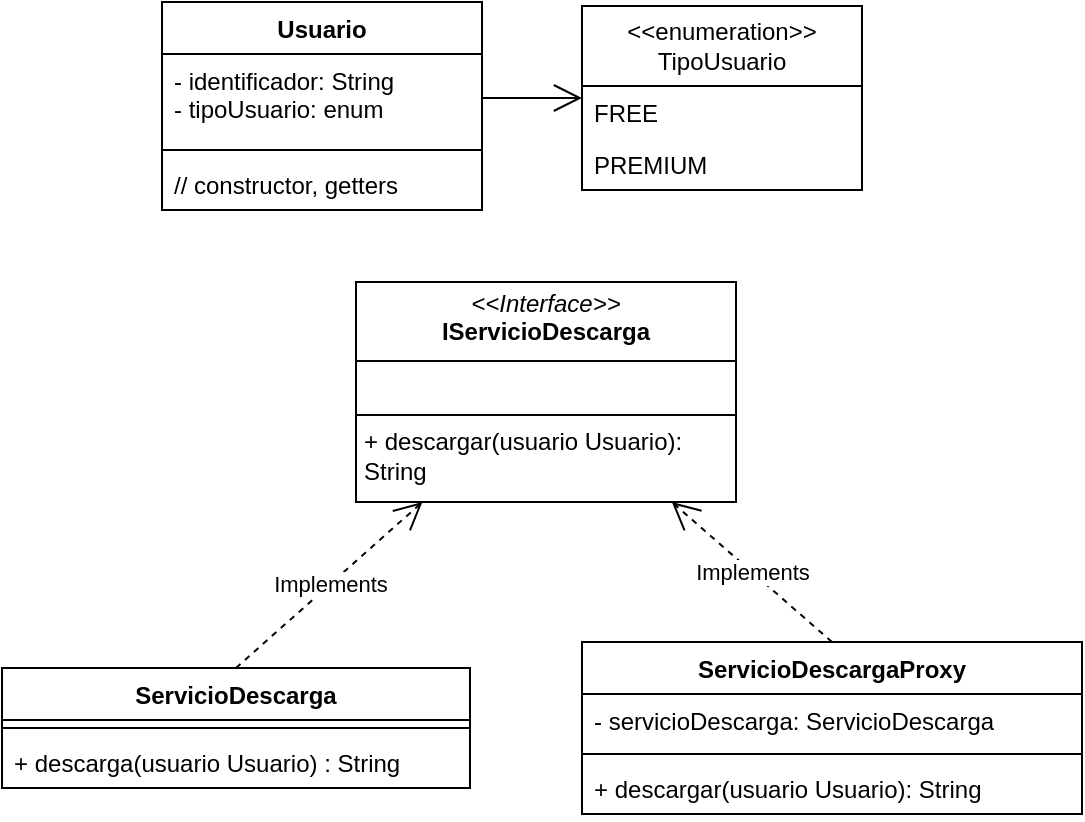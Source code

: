 <mxfile version="24.7.5">
  <diagram name="Página-1" id="mofru7ETSwcbLjZViEnd">
    <mxGraphModel dx="993" dy="920" grid="1" gridSize="10" guides="1" tooltips="1" connect="1" arrows="1" fold="1" page="1" pageScale="1" pageWidth="827" pageHeight="1169" background="#ffffff" math="0" shadow="0">
      <root>
        <mxCell id="0" />
        <mxCell id="1" parent="0" />
        <mxCell id="51D3cyZPrRqNIOC3CWYX-1" value="&lt;p style=&quot;margin:0px;margin-top:4px;text-align:center;&quot;&gt;&lt;i&gt;&amp;lt;&amp;lt;Interface&amp;gt;&amp;gt;&lt;/i&gt;&lt;br&gt;&lt;b&gt;IServicioDescarga&lt;/b&gt;&lt;/p&gt;&lt;hr size=&quot;1&quot; style=&quot;border-style:solid;&quot;&gt;&lt;p style=&quot;margin:0px;margin-left:4px;&quot;&gt;&lt;br&gt;&lt;/p&gt;&lt;hr size=&quot;1&quot; style=&quot;border-style:solid;&quot;&gt;&lt;p style=&quot;margin:0px;margin-left:4px;&quot;&gt;+ descargar(usuario Usuario): String&lt;/p&gt;" style="verticalAlign=top;align=left;overflow=fill;html=1;whiteSpace=wrap;" vertex="1" parent="1">
          <mxGeometry x="237" y="160" width="190" height="110" as="geometry" />
        </mxCell>
        <mxCell id="51D3cyZPrRqNIOC3CWYX-2" value="ServicioDescarga" style="swimlane;fontStyle=1;align=center;verticalAlign=top;childLayout=stackLayout;horizontal=1;startSize=26;horizontalStack=0;resizeParent=1;resizeParentMax=0;resizeLast=0;collapsible=1;marginBottom=0;whiteSpace=wrap;html=1;" vertex="1" parent="1">
          <mxGeometry x="60" y="353" width="234" height="60" as="geometry" />
        </mxCell>
        <mxCell id="51D3cyZPrRqNIOC3CWYX-4" value="" style="line;strokeWidth=1;fillColor=none;align=left;verticalAlign=middle;spacingTop=-1;spacingLeft=3;spacingRight=3;rotatable=0;labelPosition=right;points=[];portConstraint=eastwest;strokeColor=inherit;" vertex="1" parent="51D3cyZPrRqNIOC3CWYX-2">
          <mxGeometry y="26" width="234" height="8" as="geometry" />
        </mxCell>
        <mxCell id="51D3cyZPrRqNIOC3CWYX-5" value="+ descarga(usuario Usuario) : String" style="text;strokeColor=none;fillColor=none;align=left;verticalAlign=top;spacingLeft=4;spacingRight=4;overflow=hidden;rotatable=0;points=[[0,0.5],[1,0.5]];portConstraint=eastwest;whiteSpace=wrap;html=1;" vertex="1" parent="51D3cyZPrRqNIOC3CWYX-2">
          <mxGeometry y="34" width="234" height="26" as="geometry" />
        </mxCell>
        <mxCell id="51D3cyZPrRqNIOC3CWYX-9" value="ServicioDescargaProxy" style="swimlane;fontStyle=1;align=center;verticalAlign=top;childLayout=stackLayout;horizontal=1;startSize=26;horizontalStack=0;resizeParent=1;resizeParentMax=0;resizeLast=0;collapsible=1;marginBottom=0;whiteSpace=wrap;html=1;" vertex="1" parent="1">
          <mxGeometry x="350" y="340" width="250" height="86" as="geometry" />
        </mxCell>
        <mxCell id="51D3cyZPrRqNIOC3CWYX-10" value="- servicioDescarga: ServicioDescarga" style="text;strokeColor=none;fillColor=none;align=left;verticalAlign=top;spacingLeft=4;spacingRight=4;overflow=hidden;rotatable=0;points=[[0,0.5],[1,0.5]];portConstraint=eastwest;whiteSpace=wrap;html=1;" vertex="1" parent="51D3cyZPrRqNIOC3CWYX-9">
          <mxGeometry y="26" width="250" height="26" as="geometry" />
        </mxCell>
        <mxCell id="51D3cyZPrRqNIOC3CWYX-11" value="" style="line;strokeWidth=1;fillColor=none;align=left;verticalAlign=middle;spacingTop=-1;spacingLeft=3;spacingRight=3;rotatable=0;labelPosition=right;points=[];portConstraint=eastwest;strokeColor=inherit;" vertex="1" parent="51D3cyZPrRqNIOC3CWYX-9">
          <mxGeometry y="52" width="250" height="8" as="geometry" />
        </mxCell>
        <mxCell id="51D3cyZPrRqNIOC3CWYX-12" value="+ descargar(usuario Usuario): String" style="text;strokeColor=none;fillColor=none;align=left;verticalAlign=top;spacingLeft=4;spacingRight=4;overflow=hidden;rotatable=0;points=[[0,0.5],[1,0.5]];portConstraint=eastwest;whiteSpace=wrap;html=1;" vertex="1" parent="51D3cyZPrRqNIOC3CWYX-9">
          <mxGeometry y="60" width="250" height="26" as="geometry" />
        </mxCell>
        <mxCell id="51D3cyZPrRqNIOC3CWYX-14" value="Implements" style="endArrow=open;endSize=12;dashed=1;html=1;rounded=0;exitX=0.5;exitY=0;exitDx=0;exitDy=0;" edge="1" parent="1" source="51D3cyZPrRqNIOC3CWYX-2" target="51D3cyZPrRqNIOC3CWYX-1">
          <mxGeometry width="160" relative="1" as="geometry">
            <mxPoint x="157" y="500" as="sourcePoint" />
            <mxPoint x="317" y="500" as="targetPoint" />
          </mxGeometry>
        </mxCell>
        <mxCell id="51D3cyZPrRqNIOC3CWYX-15" value="Implements" style="endArrow=open;endSize=12;dashed=1;html=1;rounded=0;exitX=0.5;exitY=0;exitDx=0;exitDy=0;" edge="1" parent="1" source="51D3cyZPrRqNIOC3CWYX-9" target="51D3cyZPrRqNIOC3CWYX-1">
          <mxGeometry width="160" relative="1" as="geometry">
            <mxPoint x="187" y="363" as="sourcePoint" />
            <mxPoint x="280" y="280" as="targetPoint" />
          </mxGeometry>
        </mxCell>
        <mxCell id="51D3cyZPrRqNIOC3CWYX-16" value="Usuario" style="swimlane;fontStyle=1;align=center;verticalAlign=top;childLayout=stackLayout;horizontal=1;startSize=26;horizontalStack=0;resizeParent=1;resizeParentMax=0;resizeLast=0;collapsible=1;marginBottom=0;whiteSpace=wrap;html=1;" vertex="1" parent="1">
          <mxGeometry x="140" y="20" width="160" height="104" as="geometry" />
        </mxCell>
        <mxCell id="51D3cyZPrRqNIOC3CWYX-17" value="- identificador: String&lt;div&gt;- tipoUsuario: enum&lt;/div&gt;" style="text;strokeColor=none;fillColor=none;align=left;verticalAlign=top;spacingLeft=4;spacingRight=4;overflow=hidden;rotatable=0;points=[[0,0.5],[1,0.5]];portConstraint=eastwest;whiteSpace=wrap;html=1;" vertex="1" parent="51D3cyZPrRqNIOC3CWYX-16">
          <mxGeometry y="26" width="160" height="44" as="geometry" />
        </mxCell>
        <mxCell id="51D3cyZPrRqNIOC3CWYX-18" value="" style="line;strokeWidth=1;fillColor=none;align=left;verticalAlign=middle;spacingTop=-1;spacingLeft=3;spacingRight=3;rotatable=0;labelPosition=right;points=[];portConstraint=eastwest;strokeColor=inherit;" vertex="1" parent="51D3cyZPrRqNIOC3CWYX-16">
          <mxGeometry y="70" width="160" height="8" as="geometry" />
        </mxCell>
        <mxCell id="51D3cyZPrRqNIOC3CWYX-19" value="// constructor, getters" style="text;strokeColor=none;fillColor=none;align=left;verticalAlign=top;spacingLeft=4;spacingRight=4;overflow=hidden;rotatable=0;points=[[0,0.5],[1,0.5]];portConstraint=eastwest;whiteSpace=wrap;html=1;" vertex="1" parent="51D3cyZPrRqNIOC3CWYX-16">
          <mxGeometry y="78" width="160" height="26" as="geometry" />
        </mxCell>
        <mxCell id="51D3cyZPrRqNIOC3CWYX-24" value="&lt;div&gt;&amp;lt;&amp;lt;enumeration&amp;gt;&amp;gt;&lt;/div&gt;TipoUsuario" style="swimlane;fontStyle=0;childLayout=stackLayout;horizontal=1;startSize=40;fillColor=none;horizontalStack=0;resizeParent=1;resizeParentMax=0;resizeLast=0;collapsible=1;marginBottom=0;whiteSpace=wrap;html=1;" vertex="1" parent="1">
          <mxGeometry x="350" y="22" width="140" height="92" as="geometry" />
        </mxCell>
        <mxCell id="51D3cyZPrRqNIOC3CWYX-25" value="FREE" style="text;strokeColor=none;fillColor=none;align=left;verticalAlign=top;spacingLeft=4;spacingRight=4;overflow=hidden;rotatable=0;points=[[0,0.5],[1,0.5]];portConstraint=eastwest;whiteSpace=wrap;html=1;" vertex="1" parent="51D3cyZPrRqNIOC3CWYX-24">
          <mxGeometry y="40" width="140" height="26" as="geometry" />
        </mxCell>
        <mxCell id="51D3cyZPrRqNIOC3CWYX-26" value="PREMIUM" style="text;strokeColor=none;fillColor=none;align=left;verticalAlign=top;spacingLeft=4;spacingRight=4;overflow=hidden;rotatable=0;points=[[0,0.5],[1,0.5]];portConstraint=eastwest;whiteSpace=wrap;html=1;" vertex="1" parent="51D3cyZPrRqNIOC3CWYX-24">
          <mxGeometry y="66" width="140" height="26" as="geometry" />
        </mxCell>
        <mxCell id="51D3cyZPrRqNIOC3CWYX-28" value="" style="endArrow=open;endFill=1;endSize=12;html=1;rounded=0;exitX=1;exitY=0.5;exitDx=0;exitDy=0;" edge="1" parent="1" source="51D3cyZPrRqNIOC3CWYX-17" target="51D3cyZPrRqNIOC3CWYX-24">
          <mxGeometry width="160" relative="1" as="geometry">
            <mxPoint x="220" y="110" as="sourcePoint" />
            <mxPoint x="380" y="110" as="targetPoint" />
          </mxGeometry>
        </mxCell>
      </root>
    </mxGraphModel>
  </diagram>
</mxfile>
